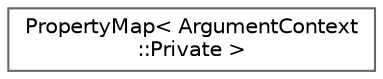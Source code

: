 digraph "Graphical Class Hierarchy"
{
 // INTERACTIVE_SVG=YES
 // LATEX_PDF_SIZE
  bgcolor="transparent";
  edge [fontname=Helvetica,fontsize=10,labelfontname=Helvetica,labelfontsize=10];
  node [fontname=Helvetica,fontsize=10,shape=box,height=0.2,width=0.4];
  rankdir="LR";
  Node0 [label="PropertyMap\< ArgumentContext\l::Private \>",height=0.2,width=0.4,color="grey40", fillcolor="white", style="filled",URL="$d5/dbf/class_property_map.html",tooltip=" "];
}
